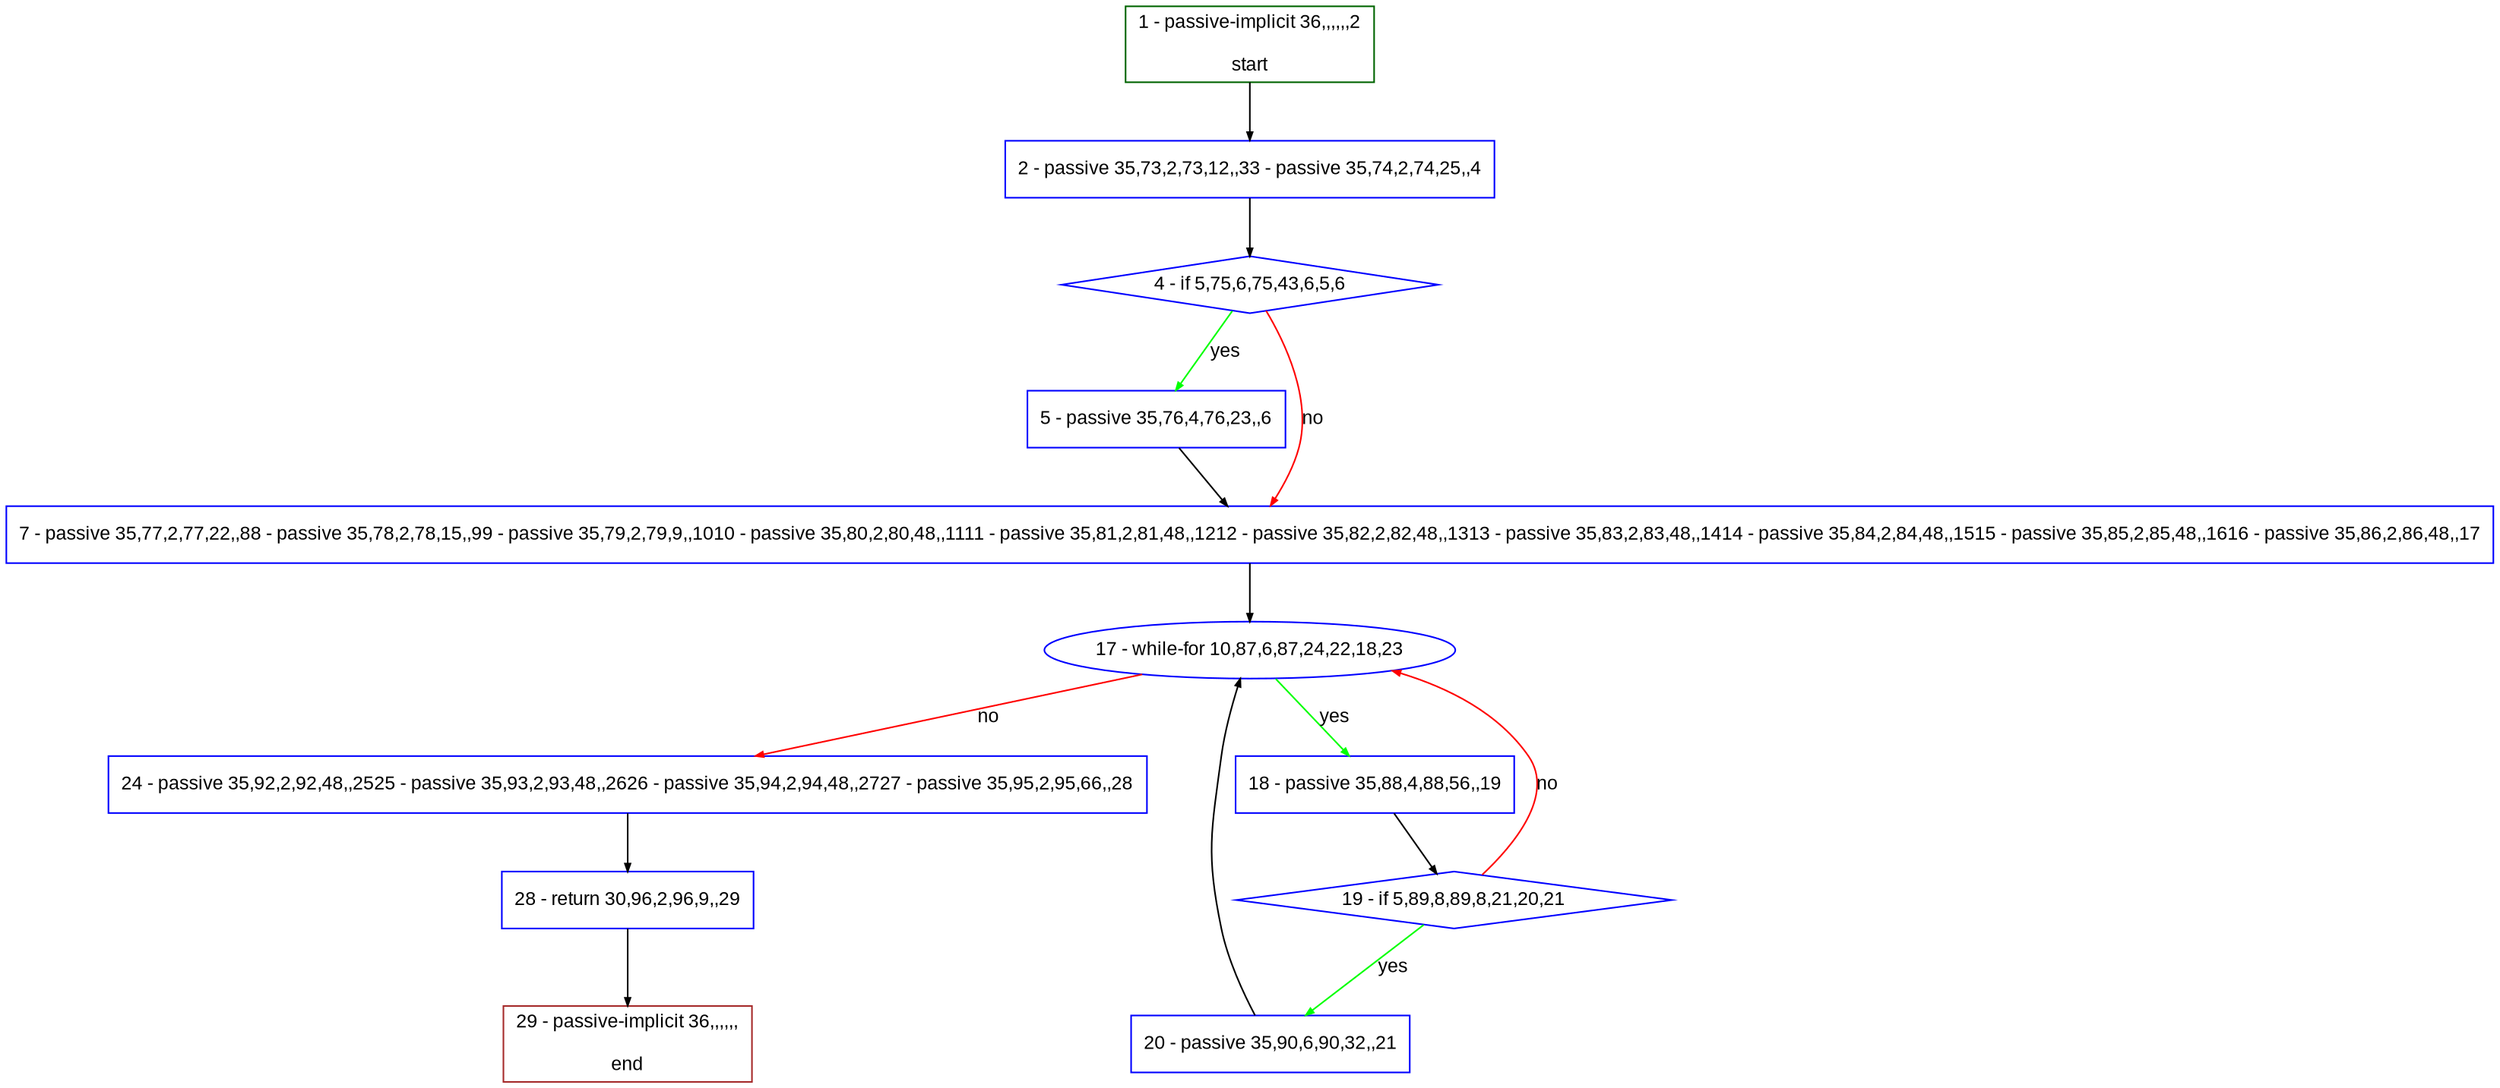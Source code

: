 digraph "" {
  graph [pack="true", label="", fontsize="12", packmode="clust", fontname="Arial", fillcolor="#FFFFCC", bgcolor="white", style="rounded,filled", compound="true"];
  node [node_initialized="no", label="", color="grey", fontsize="12", fillcolor="white", fontname="Arial", style="filled", shape="rectangle", compound="true", fixedsize="false"];
  edge [fontcolor="black", arrowhead="normal", arrowtail="none", arrowsize="0.5", ltail="", label="", color="black", fontsize="12", lhead="", fontname="Arial", dir="forward", compound="true"];
  __N1 [label="2 - passive 35,73,2,73,12,,33 - passive 35,74,2,74,25,,4", color="#0000ff", fillcolor="#ffffff", style="filled", shape="box"];
  __N2 [label="1 - passive-implicit 36,,,,,,2\n\nstart", color="#006400", fillcolor="#ffffff", style="filled", shape="box"];
  __N3 [label="4 - if 5,75,6,75,43,6,5,6", color="#0000ff", fillcolor="#ffffff", style="filled", shape="diamond"];
  __N4 [label="5 - passive 35,76,4,76,23,,6", color="#0000ff", fillcolor="#ffffff", style="filled", shape="box"];
  __N5 [label="7 - passive 35,77,2,77,22,,88 - passive 35,78,2,78,15,,99 - passive 35,79,2,79,9,,1010 - passive 35,80,2,80,48,,1111 - passive 35,81,2,81,48,,1212 - passive 35,82,2,82,48,,1313 - passive 35,83,2,83,48,,1414 - passive 35,84,2,84,48,,1515 - passive 35,85,2,85,48,,1616 - passive 35,86,2,86,48,,17", color="#0000ff", fillcolor="#ffffff", style="filled", shape="box"];
  __N6 [label="17 - while-for 10,87,6,87,24,22,18,23", color="#0000ff", fillcolor="#ffffff", style="filled", shape="oval"];
  __N7 [label="18 - passive 35,88,4,88,56,,19", color="#0000ff", fillcolor="#ffffff", style="filled", shape="box"];
  __N8 [label="24 - passive 35,92,2,92,48,,2525 - passive 35,93,2,93,48,,2626 - passive 35,94,2,94,48,,2727 - passive 35,95,2,95,66,,28", color="#0000ff", fillcolor="#ffffff", style="filled", shape="box"];
  __N9 [label="19 - if 5,89,8,89,8,21,20,21", color="#0000ff", fillcolor="#ffffff", style="filled", shape="diamond"];
  __N10 [label="20 - passive 35,90,6,90,32,,21", color="#0000ff", fillcolor="#ffffff", style="filled", shape="box"];
  __N11 [label="28 - return 30,96,2,96,9,,29", color="#0000ff", fillcolor="#ffffff", style="filled", shape="box"];
  __N12 [label="29 - passive-implicit 36,,,,,,\n\nend", color="#a52a2a", fillcolor="#ffffff", style="filled", shape="box"];
  __N2 -> __N1 [arrowhead="normal", arrowtail="none", color="#000000", label="", dir="forward"];
  __N1 -> __N3 [arrowhead="normal", arrowtail="none", color="#000000", label="", dir="forward"];
  __N3 -> __N4 [arrowhead="normal", arrowtail="none", color="#00ff00", label="yes", dir="forward"];
  __N3 -> __N5 [arrowhead="normal", arrowtail="none", color="#ff0000", label="no", dir="forward"];
  __N4 -> __N5 [arrowhead="normal", arrowtail="none", color="#000000", label="", dir="forward"];
  __N5 -> __N6 [arrowhead="normal", arrowtail="none", color="#000000", label="", dir="forward"];
  __N6 -> __N7 [arrowhead="normal", arrowtail="none", color="#00ff00", label="yes", dir="forward"];
  __N6 -> __N8 [arrowhead="normal", arrowtail="none", color="#ff0000", label="no", dir="forward"];
  __N7 -> __N9 [arrowhead="normal", arrowtail="none", color="#000000", label="", dir="forward"];
  __N9 -> __N6 [arrowhead="normal", arrowtail="none", color="#ff0000", label="no", dir="forward"];
  __N9 -> __N10 [arrowhead="normal", arrowtail="none", color="#00ff00", label="yes", dir="forward"];
  __N10 -> __N6 [arrowhead="normal", arrowtail="none", color="#000000", label="", dir="forward"];
  __N8 -> __N11 [arrowhead="normal", arrowtail="none", color="#000000", label="", dir="forward"];
  __N11 -> __N12 [arrowhead="normal", arrowtail="none", color="#000000", label="", dir="forward"];
}
